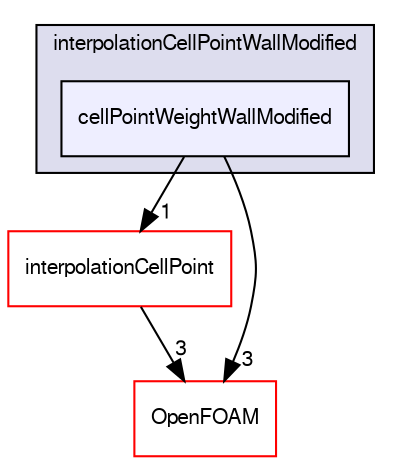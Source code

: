 digraph "src/finiteVolume/interpolation/interpolation/interpolationCellPointWallModified/cellPointWeightWallModified" {
  bgcolor=transparent;
  compound=true
  node [ fontsize="10", fontname="FreeSans"];
  edge [ labelfontsize="10", labelfontname="FreeSans"];
  subgraph clusterdir_31bda3bbacff91c8e8c054d648903083 {
    graph [ bgcolor="#ddddee", pencolor="black", label="interpolationCellPointWallModified" fontname="FreeSans", fontsize="10", URL="dir_31bda3bbacff91c8e8c054d648903083.html"]
  dir_3b07ab39552e3680143d7f4ff32e6053 [shape=box, label="cellPointWeightWallModified", style="filled", fillcolor="#eeeeff", pencolor="black", URL="dir_3b07ab39552e3680143d7f4ff32e6053.html"];
  }
  dir_a3dc0e4243195fcc544ce440c33a38a4 [shape=box label="interpolationCellPoint" color="red" URL="dir_a3dc0e4243195fcc544ce440c33a38a4.html"];
  dir_c5473ff19b20e6ec4dfe5c310b3778a8 [shape=box label="OpenFOAM" color="red" URL="dir_c5473ff19b20e6ec4dfe5c310b3778a8.html"];
  dir_a3dc0e4243195fcc544ce440c33a38a4->dir_c5473ff19b20e6ec4dfe5c310b3778a8 [headlabel="3", labeldistance=1.5 headhref="dir_001008_001732.html"];
  dir_3b07ab39552e3680143d7f4ff32e6053->dir_a3dc0e4243195fcc544ce440c33a38a4 [headlabel="1", labeldistance=1.5 headhref="dir_001012_001008.html"];
  dir_3b07ab39552e3680143d7f4ff32e6053->dir_c5473ff19b20e6ec4dfe5c310b3778a8 [headlabel="3", labeldistance=1.5 headhref="dir_001012_001732.html"];
}
